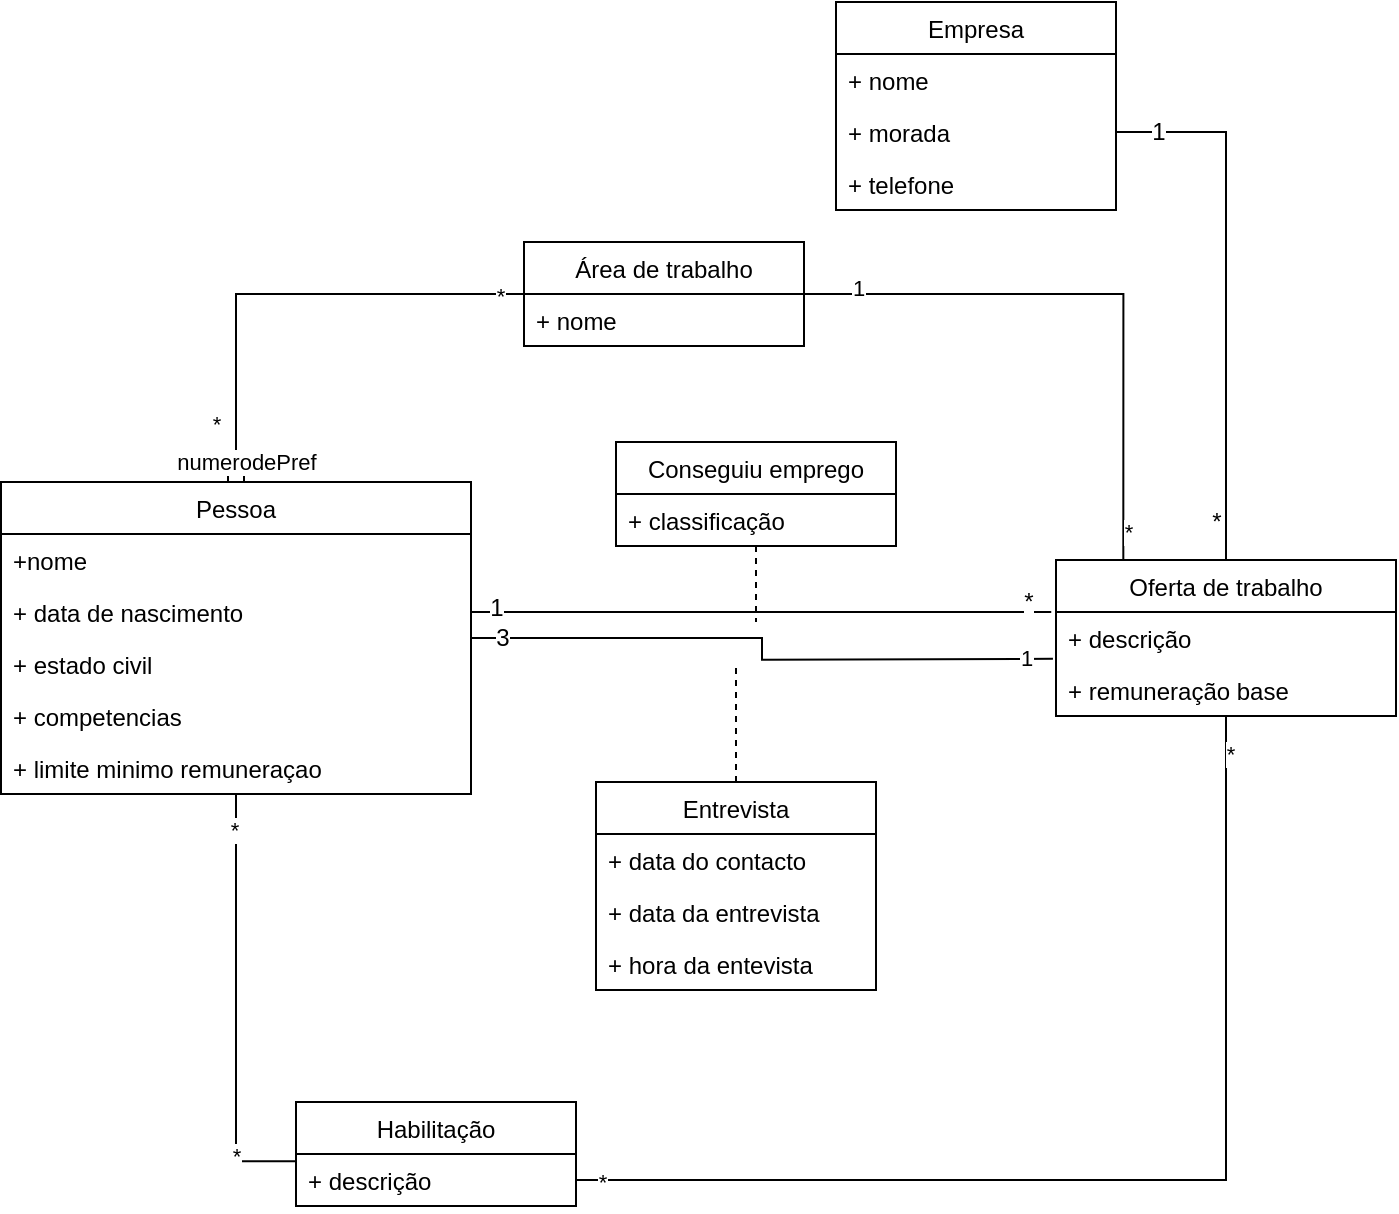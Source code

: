 <mxfile version="14.4.2" type="github">
  <diagram id="Ujto6jFo8xF5yOzEBkBD" name="Page-1">
    <mxGraphModel dx="824" dy="569" grid="1" gridSize="10" guides="1" tooltips="1" connect="1" arrows="1" fold="1" page="1" pageScale="1" pageWidth="827" pageHeight="1169" math="0" shadow="0">
      <root>
        <mxCell id="0" />
        <mxCell id="1" parent="0" />
        <mxCell id="HO-bUqKEKd6fztYKbATN-1" value="Empresa" style="swimlane;fontStyle=0;childLayout=stackLayout;horizontal=1;startSize=26;fillColor=none;horizontalStack=0;resizeParent=1;resizeParentMax=0;resizeLast=0;collapsible=1;marginBottom=0;" parent="1" vertex="1">
          <mxGeometry x="500" y="70" width="140" height="104" as="geometry" />
        </mxCell>
        <mxCell id="HO-bUqKEKd6fztYKbATN-2" value="+ nome" style="text;strokeColor=none;fillColor=none;align=left;verticalAlign=top;spacingLeft=4;spacingRight=4;overflow=hidden;rotatable=0;points=[[0,0.5],[1,0.5]];portConstraint=eastwest;" parent="HO-bUqKEKd6fztYKbATN-1" vertex="1">
          <mxGeometry y="26" width="140" height="26" as="geometry" />
        </mxCell>
        <mxCell id="HO-bUqKEKd6fztYKbATN-3" value="+ morada" style="text;strokeColor=none;fillColor=none;align=left;verticalAlign=top;spacingLeft=4;spacingRight=4;overflow=hidden;rotatable=0;points=[[0,0.5],[1,0.5]];portConstraint=eastwest;" parent="HO-bUqKEKd6fztYKbATN-1" vertex="1">
          <mxGeometry y="52" width="140" height="26" as="geometry" />
        </mxCell>
        <mxCell id="HO-bUqKEKd6fztYKbATN-4" value="+ telefone" style="text;strokeColor=none;fillColor=none;align=left;verticalAlign=top;spacingLeft=4;spacingRight=4;overflow=hidden;rotatable=0;points=[[0,0.5],[1,0.5]];portConstraint=eastwest;" parent="HO-bUqKEKd6fztYKbATN-1" vertex="1">
          <mxGeometry y="78" width="140" height="26" as="geometry" />
        </mxCell>
        <mxCell id="HO-bUqKEKd6fztYKbATN-11" style="edgeStyle=orthogonalEdgeStyle;rounded=0;orthogonalLoop=1;jettySize=auto;html=1;entryX=1;entryY=0.5;entryDx=0;entryDy=0;endArrow=none;endFill=0;" parent="1" source="HO-bUqKEKd6fztYKbATN-5" target="HO-bUqKEKd6fztYKbATN-3" edge="1">
          <mxGeometry relative="1" as="geometry" />
        </mxCell>
        <mxCell id="HO-bUqKEKd6fztYKbATN-12" value="1" style="edgeLabel;html=1;align=center;verticalAlign=middle;resizable=0;points=[];fontSize=12;" parent="HO-bUqKEKd6fztYKbATN-11" vertex="1" connectable="0">
          <mxGeometry x="0.849" relative="1" as="geometry">
            <mxPoint as="offset" />
          </mxGeometry>
        </mxCell>
        <mxCell id="HO-bUqKEKd6fztYKbATN-13" value="*" style="edgeLabel;html=1;align=center;verticalAlign=middle;resizable=0;points=[];fontSize=12;" parent="HO-bUqKEKd6fztYKbATN-11" vertex="1" connectable="0">
          <mxGeometry x="-0.888" y="1" relative="1" as="geometry">
            <mxPoint x="-4" y="-4" as="offset" />
          </mxGeometry>
        </mxCell>
        <mxCell id="mZsAXr-63wQMXZXK7yNT-27" style="edgeStyle=orthogonalEdgeStyle;rounded=0;orthogonalLoop=1;jettySize=auto;html=1;startArrow=none;startFill=0;startSize=10;endArrow=none;endFill=0;" edge="1" parent="1" source="HO-bUqKEKd6fztYKbATN-5" target="mZsAXr-63wQMXZXK7yNT-18">
          <mxGeometry relative="1" as="geometry" />
        </mxCell>
        <mxCell id="mZsAXr-63wQMXZXK7yNT-28" value="*" style="edgeLabel;html=1;align=center;verticalAlign=middle;resizable=0;points=[];" vertex="1" connectable="0" parent="mZsAXr-63wQMXZXK7yNT-27">
          <mxGeometry x="-0.931" y="2" relative="1" as="geometry">
            <mxPoint as="offset" />
          </mxGeometry>
        </mxCell>
        <mxCell id="mZsAXr-63wQMXZXK7yNT-29" value="*" style="edgeLabel;html=1;align=center;verticalAlign=middle;resizable=0;points=[];" vertex="1" connectable="0" parent="mZsAXr-63wQMXZXK7yNT-27">
          <mxGeometry x="0.954" y="1" relative="1" as="geometry">
            <mxPoint as="offset" />
          </mxGeometry>
        </mxCell>
        <mxCell id="HO-bUqKEKd6fztYKbATN-5" value="Oferta de trabalho" style="swimlane;fontStyle=0;childLayout=stackLayout;horizontal=1;startSize=26;fillColor=none;horizontalStack=0;resizeParent=1;resizeParentMax=0;resizeLast=0;collapsible=1;marginBottom=0;" parent="1" vertex="1">
          <mxGeometry x="610" y="349" width="170" height="78" as="geometry" />
        </mxCell>
        <mxCell id="HO-bUqKEKd6fztYKbATN-6" value="+ descrição" style="text;strokeColor=none;fillColor=none;align=left;verticalAlign=top;spacingLeft=4;spacingRight=4;overflow=hidden;rotatable=0;points=[[0,0.5],[1,0.5]];portConstraint=eastwest;" parent="HO-bUqKEKd6fztYKbATN-5" vertex="1">
          <mxGeometry y="26" width="170" height="26" as="geometry" />
        </mxCell>
        <mxCell id="HO-bUqKEKd6fztYKbATN-9" value="+ remuneração base" style="text;strokeColor=none;fillColor=none;align=left;verticalAlign=top;spacingLeft=4;spacingRight=4;overflow=hidden;rotatable=0;points=[[0,0.5],[1,0.5]];portConstraint=eastwest;" parent="HO-bUqKEKd6fztYKbATN-5" vertex="1">
          <mxGeometry y="52" width="170" height="26" as="geometry" />
        </mxCell>
        <mxCell id="HO-bUqKEKd6fztYKbATN-31" style="edgeStyle=orthogonalEdgeStyle;rounded=0;orthogonalLoop=1;jettySize=auto;html=1;entryX=-0.009;entryY=-0.1;entryDx=0;entryDy=0;entryPerimeter=0;endArrow=none;endFill=0;fontSize=12;" parent="1" source="HO-bUqKEKd6fztYKbATN-14" edge="1">
          <mxGeometry relative="1" as="geometry">
            <mxPoint x="608.47" y="398.4" as="targetPoint" />
          </mxGeometry>
        </mxCell>
        <mxCell id="HO-bUqKEKd6fztYKbATN-35" value="3" style="edgeLabel;html=1;align=center;verticalAlign=middle;resizable=0;points=[];fontSize=12;" parent="HO-bUqKEKd6fztYKbATN-31" vertex="1" connectable="0">
          <mxGeometry x="-0.901" relative="1" as="geometry">
            <mxPoint as="offset" />
          </mxGeometry>
        </mxCell>
        <mxCell id="mZsAXr-63wQMXZXK7yNT-11" value="1" style="edgeLabel;html=1;align=center;verticalAlign=middle;resizable=0;points=[];" vertex="1" connectable="0" parent="HO-bUqKEKd6fztYKbATN-31">
          <mxGeometry x="0.911" y="1" relative="1" as="geometry">
            <mxPoint as="offset" />
          </mxGeometry>
        </mxCell>
        <mxCell id="mZsAXr-63wQMXZXK7yNT-22" style="edgeStyle=orthogonalEdgeStyle;rounded=0;orthogonalLoop=1;jettySize=auto;html=1;entryX=0.003;entryY=0.138;entryDx=0;entryDy=0;entryPerimeter=0;endArrow=none;endFill=0;" edge="1" parent="1" source="HO-bUqKEKd6fztYKbATN-14" target="mZsAXr-63wQMXZXK7yNT-18">
          <mxGeometry relative="1" as="geometry">
            <Array as="points">
              <mxPoint x="200" y="650" />
            </Array>
          </mxGeometry>
        </mxCell>
        <mxCell id="mZsAXr-63wQMXZXK7yNT-25" value="*" style="edgeLabel;html=1;align=center;verticalAlign=middle;resizable=0;points=[];" vertex="1" connectable="0" parent="mZsAXr-63wQMXZXK7yNT-22">
          <mxGeometry x="-0.838" y="-1" relative="1" as="geometry">
            <mxPoint as="offset" />
          </mxGeometry>
        </mxCell>
        <mxCell id="mZsAXr-63wQMXZXK7yNT-26" value="*" style="edgeLabel;html=1;align=center;verticalAlign=middle;resizable=0;points=[];" vertex="1" connectable="0" parent="mZsAXr-63wQMXZXK7yNT-22">
          <mxGeometry x="0.685" relative="1" as="geometry">
            <mxPoint as="offset" />
          </mxGeometry>
        </mxCell>
        <mxCell id="HO-bUqKEKd6fztYKbATN-14" value="Pessoa" style="swimlane;fontStyle=0;childLayout=stackLayout;horizontal=1;startSize=26;fillColor=none;horizontalStack=0;resizeParent=1;resizeParentMax=0;resizeLast=0;collapsible=1;marginBottom=0;fontSize=12;" parent="1" vertex="1">
          <mxGeometry x="82.5" y="310" width="235" height="156" as="geometry" />
        </mxCell>
        <mxCell id="HO-bUqKEKd6fztYKbATN-15" value="+nome" style="text;strokeColor=none;fillColor=none;align=left;verticalAlign=top;spacingLeft=4;spacingRight=4;overflow=hidden;rotatable=0;points=[[0,0.5],[1,0.5]];portConstraint=eastwest;" parent="HO-bUqKEKd6fztYKbATN-14" vertex="1">
          <mxGeometry y="26" width="235" height="26" as="geometry" />
        </mxCell>
        <mxCell id="HO-bUqKEKd6fztYKbATN-16" value="+ data de nascimento" style="text;strokeColor=none;fillColor=none;align=left;verticalAlign=top;spacingLeft=4;spacingRight=4;overflow=hidden;rotatable=0;points=[[0,0.5],[1,0.5]];portConstraint=eastwest;" parent="HO-bUqKEKd6fztYKbATN-14" vertex="1">
          <mxGeometry y="52" width="235" height="26" as="geometry" />
        </mxCell>
        <mxCell id="HO-bUqKEKd6fztYKbATN-17" value="+ estado civil" style="text;strokeColor=none;fillColor=none;align=left;verticalAlign=top;spacingLeft=4;spacingRight=4;overflow=hidden;rotatable=0;points=[[0,0.5],[1,0.5]];portConstraint=eastwest;" parent="HO-bUqKEKd6fztYKbATN-14" vertex="1">
          <mxGeometry y="78" width="235" height="26" as="geometry" />
        </mxCell>
        <mxCell id="HO-bUqKEKd6fztYKbATN-19" value="+ competencias" style="text;strokeColor=none;fillColor=none;align=left;verticalAlign=top;spacingLeft=4;spacingRight=4;overflow=hidden;rotatable=0;points=[[0,0.5],[1,0.5]];portConstraint=eastwest;" parent="HO-bUqKEKd6fztYKbATN-14" vertex="1">
          <mxGeometry y="104" width="235" height="26" as="geometry" />
        </mxCell>
        <mxCell id="HO-bUqKEKd6fztYKbATN-20" value="+ limite minimo remuneraçao" style="text;strokeColor=none;fillColor=none;align=left;verticalAlign=top;spacingLeft=4;spacingRight=4;overflow=hidden;rotatable=0;points=[[0,0.5],[1,0.5]];portConstraint=eastwest;" parent="HO-bUqKEKd6fztYKbATN-14" vertex="1">
          <mxGeometry y="130" width="235" height="26" as="geometry" />
        </mxCell>
        <mxCell id="HO-bUqKEKd6fztYKbATN-32" style="edgeStyle=orthogonalEdgeStyle;rounded=0;orthogonalLoop=1;jettySize=auto;html=1;endArrow=none;endFill=0;fontSize=12;dashed=1;" parent="1" source="HO-bUqKEKd6fztYKbATN-22" edge="1">
          <mxGeometry relative="1" as="geometry">
            <mxPoint x="450" y="400" as="targetPoint" />
          </mxGeometry>
        </mxCell>
        <mxCell id="HO-bUqKEKd6fztYKbATN-22" value="Entrevista" style="swimlane;fontStyle=0;childLayout=stackLayout;horizontal=1;startSize=26;fillColor=none;horizontalStack=0;resizeParent=1;resizeParentMax=0;resizeLast=0;collapsible=1;marginBottom=0;fontSize=12;" parent="1" vertex="1">
          <mxGeometry x="380" y="460" width="140" height="104" as="geometry" />
        </mxCell>
        <mxCell id="HO-bUqKEKd6fztYKbATN-23" value="+ data do contacto" style="text;strokeColor=none;fillColor=none;align=left;verticalAlign=top;spacingLeft=4;spacingRight=4;overflow=hidden;rotatable=0;points=[[0,0.5],[1,0.5]];portConstraint=eastwest;" parent="HO-bUqKEKd6fztYKbATN-22" vertex="1">
          <mxGeometry y="26" width="140" height="26" as="geometry" />
        </mxCell>
        <mxCell id="HO-bUqKEKd6fztYKbATN-24" value="+ data da entrevista" style="text;strokeColor=none;fillColor=none;align=left;verticalAlign=top;spacingLeft=4;spacingRight=4;overflow=hidden;rotatable=0;points=[[0,0.5],[1,0.5]];portConstraint=eastwest;" parent="HO-bUqKEKd6fztYKbATN-22" vertex="1">
          <mxGeometry y="52" width="140" height="26" as="geometry" />
        </mxCell>
        <mxCell id="HO-bUqKEKd6fztYKbATN-25" value="+ hora da entevista" style="text;strokeColor=none;fillColor=none;align=left;verticalAlign=top;spacingLeft=4;spacingRight=4;overflow=hidden;rotatable=0;points=[[0,0.5],[1,0.5]];portConstraint=eastwest;" parent="HO-bUqKEKd6fztYKbATN-22" vertex="1">
          <mxGeometry y="78" width="140" height="26" as="geometry" />
        </mxCell>
        <mxCell id="HO-bUqKEKd6fztYKbATN-37" style="edgeStyle=orthogonalEdgeStyle;rounded=0;orthogonalLoop=1;jettySize=auto;html=1;endArrow=none;endFill=0;fontSize=12;entryX=-0.014;entryY=0;entryDx=0;entryDy=0;entryPerimeter=0;" parent="1" source="HO-bUqKEKd6fztYKbATN-16" target="HO-bUqKEKd6fztYKbATN-6" edge="1">
          <mxGeometry relative="1" as="geometry">
            <mxPoint x="600" y="375" as="targetPoint" />
            <Array as="points">
              <mxPoint x="540" y="375" />
              <mxPoint x="540" y="375" />
            </Array>
          </mxGeometry>
        </mxCell>
        <mxCell id="HO-bUqKEKd6fztYKbATN-39" value="1" style="edgeLabel;html=1;align=center;verticalAlign=middle;resizable=0;points=[];fontSize=12;" parent="HO-bUqKEKd6fztYKbATN-37" vertex="1" connectable="0">
          <mxGeometry x="-0.915" y="2" relative="1" as="geometry">
            <mxPoint as="offset" />
          </mxGeometry>
        </mxCell>
        <mxCell id="HO-bUqKEKd6fztYKbATN-41" value="*" style="edgeLabel;html=1;align=center;verticalAlign=middle;resizable=0;points=[];fontSize=12;" parent="HO-bUqKEKd6fztYKbATN-37" vertex="1" connectable="0">
          <mxGeometry x="0.918" y="5" relative="1" as="geometry">
            <mxPoint as="offset" />
          </mxGeometry>
        </mxCell>
        <mxCell id="HO-bUqKEKd6fztYKbATN-46" style="edgeStyle=orthogonalEdgeStyle;rounded=0;orthogonalLoop=1;jettySize=auto;html=1;endArrow=none;endFill=0;fontSize=12;dashed=1;" parent="1" source="HO-bUqKEKd6fztYKbATN-42" edge="1">
          <mxGeometry relative="1" as="geometry">
            <mxPoint x="460" y="380" as="targetPoint" />
          </mxGeometry>
        </mxCell>
        <mxCell id="HO-bUqKEKd6fztYKbATN-42" value="Conseguiu emprego" style="swimlane;fontStyle=0;childLayout=stackLayout;horizontal=1;startSize=26;fillColor=none;horizontalStack=0;resizeParent=1;resizeParentMax=0;resizeLast=0;collapsible=1;marginBottom=0;fontSize=12;" parent="1" vertex="1">
          <mxGeometry x="390" y="290" width="140" height="52" as="geometry" />
        </mxCell>
        <mxCell id="HO-bUqKEKd6fztYKbATN-43" value="+ classificação" style="text;strokeColor=none;fillColor=none;align=left;verticalAlign=top;spacingLeft=4;spacingRight=4;overflow=hidden;rotatable=0;points=[[0,0.5],[1,0.5]];portConstraint=eastwest;" parent="HO-bUqKEKd6fztYKbATN-42" vertex="1">
          <mxGeometry y="26" width="140" height="26" as="geometry" />
        </mxCell>
        <mxCell id="mZsAXr-63wQMXZXK7yNT-5" style="edgeStyle=orthogonalEdgeStyle;rounded=0;orthogonalLoop=1;jettySize=auto;html=1;entryX=0.5;entryY=0;entryDx=0;entryDy=0;endArrow=box;endFill=0;startArrow=none;startFill=0;startSize=10;" edge="1" parent="1" source="mZsAXr-63wQMXZXK7yNT-1" target="HO-bUqKEKd6fztYKbATN-14">
          <mxGeometry relative="1" as="geometry" />
        </mxCell>
        <mxCell id="mZsAXr-63wQMXZXK7yNT-6" value="*" style="edgeLabel;html=1;align=center;verticalAlign=middle;resizable=0;points=[];" vertex="1" connectable="0" parent="mZsAXr-63wQMXZXK7yNT-5">
          <mxGeometry x="-0.897" y="1" relative="1" as="geometry">
            <mxPoint as="offset" />
          </mxGeometry>
        </mxCell>
        <mxCell id="mZsAXr-63wQMXZXK7yNT-7" value="*" style="edgeLabel;html=1;align=center;verticalAlign=middle;resizable=0;points=[];" vertex="1" connectable="0" parent="mZsAXr-63wQMXZXK7yNT-5">
          <mxGeometry x="0.869" y="-1" relative="1" as="geometry">
            <mxPoint x="-9" y="-14" as="offset" />
          </mxGeometry>
        </mxCell>
        <mxCell id="mZsAXr-63wQMXZXK7yNT-24" value="numerodePref" style="edgeLabel;html=1;align=center;verticalAlign=middle;resizable=0;points=[];" vertex="1" connectable="0" parent="mZsAXr-63wQMXZXK7yNT-5">
          <mxGeometry x="0.914" y="5" relative="1" as="geometry">
            <mxPoint as="offset" />
          </mxGeometry>
        </mxCell>
        <mxCell id="mZsAXr-63wQMXZXK7yNT-8" style="edgeStyle=orthogonalEdgeStyle;rounded=0;orthogonalLoop=1;jettySize=auto;html=1;entryX=0.198;entryY=0.003;entryDx=0;entryDy=0;entryPerimeter=0;endArrow=none;endFill=0;" edge="1" parent="1" source="mZsAXr-63wQMXZXK7yNT-1" target="HO-bUqKEKd6fztYKbATN-5">
          <mxGeometry relative="1" as="geometry" />
        </mxCell>
        <mxCell id="mZsAXr-63wQMXZXK7yNT-9" value="*" style="edgeLabel;html=1;align=center;verticalAlign=middle;resizable=0;points=[];" vertex="1" connectable="0" parent="mZsAXr-63wQMXZXK7yNT-8">
          <mxGeometry x="0.898" y="2" relative="1" as="geometry">
            <mxPoint as="offset" />
          </mxGeometry>
        </mxCell>
        <mxCell id="mZsAXr-63wQMXZXK7yNT-10" value="1" style="edgeLabel;html=1;align=center;verticalAlign=middle;resizable=0;points=[];" vertex="1" connectable="0" parent="mZsAXr-63wQMXZXK7yNT-8">
          <mxGeometry x="-0.817" y="3" relative="1" as="geometry">
            <mxPoint as="offset" />
          </mxGeometry>
        </mxCell>
        <mxCell id="mZsAXr-63wQMXZXK7yNT-1" value="Área de trabalho" style="swimlane;fontStyle=0;childLayout=stackLayout;horizontal=1;startSize=26;fillColor=none;horizontalStack=0;resizeParent=1;resizeParentMax=0;resizeLast=0;collapsible=1;marginBottom=0;" vertex="1" parent="1">
          <mxGeometry x="344" y="190" width="140" height="52" as="geometry" />
        </mxCell>
        <mxCell id="mZsAXr-63wQMXZXK7yNT-2" value="+ nome" style="text;strokeColor=none;fillColor=none;align=left;verticalAlign=top;spacingLeft=4;spacingRight=4;overflow=hidden;rotatable=0;points=[[0,0.5],[1,0.5]];portConstraint=eastwest;" vertex="1" parent="mZsAXr-63wQMXZXK7yNT-1">
          <mxGeometry y="26" width="140" height="26" as="geometry" />
        </mxCell>
        <mxCell id="mZsAXr-63wQMXZXK7yNT-17" value="Habilitação" style="swimlane;fontStyle=0;childLayout=stackLayout;horizontal=1;startSize=26;fillColor=none;horizontalStack=0;resizeParent=1;resizeParentMax=0;resizeLast=0;collapsible=1;marginBottom=0;" vertex="1" parent="1">
          <mxGeometry x="230" y="620" width="140" height="52" as="geometry" />
        </mxCell>
        <mxCell id="mZsAXr-63wQMXZXK7yNT-18" value="+ descrição" style="text;strokeColor=none;fillColor=none;align=left;verticalAlign=top;spacingLeft=4;spacingRight=4;overflow=hidden;rotatable=0;points=[[0,0.5],[1,0.5]];portConstraint=eastwest;" vertex="1" parent="mZsAXr-63wQMXZXK7yNT-17">
          <mxGeometry y="26" width="140" height="26" as="geometry" />
        </mxCell>
      </root>
    </mxGraphModel>
  </diagram>
</mxfile>
